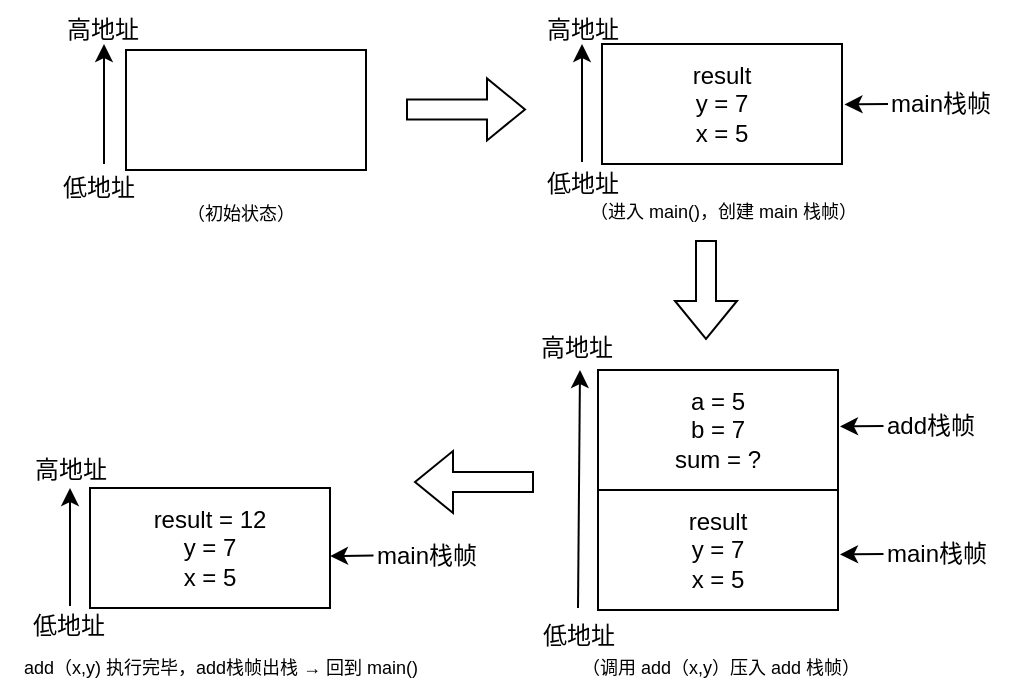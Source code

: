 <mxfile version="27.0.6">
  <diagram name="第 1 页" id="goHH-cacQclihP8tj52F">
    <mxGraphModel dx="837" dy="527" grid="1" gridSize="10" guides="1" tooltips="1" connect="1" arrows="1" fold="1" page="1" pageScale="1" pageWidth="827" pageHeight="1169" math="0" shadow="0">
      <root>
        <mxCell id="0" />
        <mxCell id="1" parent="0" />
        <mxCell id="A1xcJOFSYvoSN90yxSTT-1" value="" style="rounded=0;whiteSpace=wrap;html=1;" parent="1" vertex="1">
          <mxGeometry x="90" y="103" width="120" height="60" as="geometry" />
        </mxCell>
        <mxCell id="dSSBSxWVxvR64Uiz2ZRZ-1" value="a = 5&lt;br&gt;b = 7&lt;br&gt;sum = ?" style="rounded=0;whiteSpace=wrap;html=1;" parent="1" vertex="1">
          <mxGeometry x="326" y="263" width="120" height="60" as="geometry" />
        </mxCell>
        <mxCell id="dSSBSxWVxvR64Uiz2ZRZ-4" value="main栈帧" style="text;html=1;align=center;verticalAlign=middle;resizable=0;points=[];autosize=1;strokeColor=none;fillColor=none;" parent="1" vertex="1">
          <mxGeometry x="462" y="115" width="70" height="30" as="geometry" />
        </mxCell>
        <mxCell id="dSSBSxWVxvR64Uiz2ZRZ-8" value="" style="shape=flexArrow;endArrow=classic;html=1;rounded=0;" parent="1" edge="1">
          <mxGeometry width="50" height="50" relative="1" as="geometry">
            <mxPoint x="230" y="132.71" as="sourcePoint" />
            <mxPoint x="290" y="132.71" as="targetPoint" />
          </mxGeometry>
        </mxCell>
        <mxCell id="dSSBSxWVxvR64Uiz2ZRZ-9" value="result&lt;div&gt;y = 7&lt;/div&gt;&lt;div&gt;x = 5&lt;/div&gt;" style="rounded=0;whiteSpace=wrap;html=1;" parent="1" vertex="1">
          <mxGeometry x="326" y="323" width="120" height="60" as="geometry" />
        </mxCell>
        <mxCell id="dSSBSxWVxvR64Uiz2ZRZ-11" value="main栈帧" style="text;html=1;align=center;verticalAlign=middle;resizable=0;points=[];autosize=1;strokeColor=none;fillColor=none;" parent="1" vertex="1">
          <mxGeometry x="460" y="340" width="70" height="30" as="geometry" />
        </mxCell>
        <mxCell id="dSSBSxWVxvR64Uiz2ZRZ-12" value="" style="endArrow=classic;html=1;rounded=0;" parent="1" edge="1">
          <mxGeometry width="50" height="50" relative="1" as="geometry">
            <mxPoint x="316" y="382" as="sourcePoint" />
            <mxPoint x="317" y="263" as="targetPoint" />
          </mxGeometry>
        </mxCell>
        <mxCell id="dSSBSxWVxvR64Uiz2ZRZ-13" value="高地址" style="text;html=1;align=center;verticalAlign=middle;resizable=0;points=[];autosize=1;strokeColor=none;fillColor=none;" parent="1" vertex="1">
          <mxGeometry x="285" y="237" width="60" height="30" as="geometry" />
        </mxCell>
        <mxCell id="dSSBSxWVxvR64Uiz2ZRZ-14" value="低地址" style="text;html=1;align=center;verticalAlign=middle;resizable=0;points=[];autosize=1;strokeColor=none;fillColor=none;" parent="1" vertex="1">
          <mxGeometry x="286" y="381" width="60" height="30" as="geometry" />
        </mxCell>
        <mxCell id="dSSBSxWVxvR64Uiz2ZRZ-16" value="add栈帧" style="text;html=1;align=center;verticalAlign=middle;resizable=0;points=[];autosize=1;strokeColor=none;fillColor=none;" parent="1" vertex="1">
          <mxGeometry x="457" y="276" width="70" height="30" as="geometry" />
        </mxCell>
        <mxCell id="dSSBSxWVxvR64Uiz2ZRZ-18" value="高地址" style="text;html=1;align=center;verticalAlign=middle;resizable=0;points=[];autosize=1;strokeColor=none;fillColor=none;" parent="1" vertex="1">
          <mxGeometry x="48" y="78" width="60" height="30" as="geometry" />
        </mxCell>
        <mxCell id="dSSBSxWVxvR64Uiz2ZRZ-19" value="" style="edgeStyle=orthogonalEdgeStyle;rounded=0;orthogonalLoop=1;jettySize=auto;html=1;" parent="1" edge="1">
          <mxGeometry relative="1" as="geometry">
            <mxPoint x="79" y="160" as="sourcePoint" />
            <mxPoint x="79" y="100" as="targetPoint" />
          </mxGeometry>
        </mxCell>
        <mxCell id="dSSBSxWVxvR64Uiz2ZRZ-20" value="低地址" style="text;html=1;align=center;verticalAlign=middle;resizable=0;points=[];autosize=1;strokeColor=none;fillColor=none;" parent="1" vertex="1">
          <mxGeometry x="46" y="157" width="60" height="30" as="geometry" />
        </mxCell>
        <mxCell id="dSSBSxWVxvR64Uiz2ZRZ-21" value="result&lt;div&gt;y = 7&lt;/div&gt;&lt;div&gt;x = 5&lt;/div&gt;" style="rounded=0;whiteSpace=wrap;html=1;" parent="1" vertex="1">
          <mxGeometry x="328" y="100" width="120" height="60" as="geometry" />
        </mxCell>
        <mxCell id="dSSBSxWVxvR64Uiz2ZRZ-23" value="" style="endArrow=classic;html=1;rounded=0;" parent="1" edge="1">
          <mxGeometry width="50" height="50" relative="1" as="geometry">
            <mxPoint x="318" y="159" as="sourcePoint" />
            <mxPoint x="318" y="100" as="targetPoint" />
          </mxGeometry>
        </mxCell>
        <mxCell id="dSSBSxWVxvR64Uiz2ZRZ-24" value="高地址" style="text;html=1;align=center;verticalAlign=middle;resizable=0;points=[];autosize=1;strokeColor=none;fillColor=none;" parent="1" vertex="1">
          <mxGeometry x="288" y="78" width="60" height="30" as="geometry" />
        </mxCell>
        <mxCell id="dSSBSxWVxvR64Uiz2ZRZ-25" value="低地址" style="text;html=1;align=center;verticalAlign=middle;resizable=0;points=[];autosize=1;strokeColor=none;fillColor=none;" parent="1" vertex="1">
          <mxGeometry x="288" y="155" width="60" height="30" as="geometry" />
        </mxCell>
        <mxCell id="dSSBSxWVxvR64Uiz2ZRZ-26" value="" style="shape=flexArrow;endArrow=classic;html=1;rounded=0;" parent="1" edge="1">
          <mxGeometry width="50" height="50" relative="1" as="geometry">
            <mxPoint x="380" y="198" as="sourcePoint" />
            <mxPoint x="380" y="248" as="targetPoint" />
          </mxGeometry>
        </mxCell>
        <mxCell id="dSSBSxWVxvR64Uiz2ZRZ-27" value="" style="shape=flexArrow;endArrow=classic;html=1;rounded=0;" parent="1" edge="1">
          <mxGeometry width="50" height="50" relative="1" as="geometry">
            <mxPoint x="294" y="319" as="sourcePoint" />
            <mxPoint x="234" y="319" as="targetPoint" />
          </mxGeometry>
        </mxCell>
        <mxCell id="dSSBSxWVxvR64Uiz2ZRZ-28" value="main栈帧" style="text;html=1;align=center;verticalAlign=middle;resizable=0;points=[];autosize=1;strokeColor=none;fillColor=none;" parent="1" vertex="1">
          <mxGeometry x="205" y="341" width="70" height="30" as="geometry" />
        </mxCell>
        <mxCell id="dSSBSxWVxvR64Uiz2ZRZ-29" value="result = 12&lt;div&gt;y = 7&lt;/div&gt;&lt;div&gt;x = 5&lt;/div&gt;" style="rounded=0;whiteSpace=wrap;html=1;" parent="1" vertex="1">
          <mxGeometry x="72" y="322" width="120" height="60" as="geometry" />
        </mxCell>
        <mxCell id="dSSBSxWVxvR64Uiz2ZRZ-30" value="" style="endArrow=classic;html=1;rounded=0;entryX=1;entryY=0.667;entryDx=0;entryDy=0;entryPerimeter=0;exitX=-0.018;exitY=0.426;exitDx=0;exitDy=0;exitPerimeter=0;" parent="1" edge="1">
          <mxGeometry width="50" height="50" relative="1" as="geometry">
            <mxPoint x="213.74" y="355.78" as="sourcePoint" />
            <mxPoint x="192" y="356.02" as="targetPoint" />
          </mxGeometry>
        </mxCell>
        <mxCell id="dSSBSxWVxvR64Uiz2ZRZ-31" value="" style="endArrow=classic;html=1;rounded=0;" parent="1" edge="1">
          <mxGeometry width="50" height="50" relative="1" as="geometry">
            <mxPoint x="62" y="381" as="sourcePoint" />
            <mxPoint x="62" y="322" as="targetPoint" />
          </mxGeometry>
        </mxCell>
        <mxCell id="dSSBSxWVxvR64Uiz2ZRZ-32" value="高地址" style="text;html=1;align=center;verticalAlign=middle;resizable=0;points=[];autosize=1;strokeColor=none;fillColor=none;" parent="1" vertex="1">
          <mxGeometry x="32" y="298" width="60" height="30" as="geometry" />
        </mxCell>
        <mxCell id="dSSBSxWVxvR64Uiz2ZRZ-33" value="低地址" style="text;html=1;align=center;verticalAlign=middle;resizable=0;points=[];autosize=1;strokeColor=none;fillColor=none;" parent="1" vertex="1">
          <mxGeometry x="31" y="376" width="60" height="30" as="geometry" />
        </mxCell>
        <mxCell id="dSSBSxWVxvR64Uiz2ZRZ-34" value="&lt;font style=&quot;font-size: 9px;&quot;&gt;（初始状态）&lt;/font&gt;" style="text;html=1;align=center;verticalAlign=middle;resizable=0;points=[];autosize=1;strokeColor=none;fillColor=none;" parent="1" vertex="1">
          <mxGeometry x="107" y="169" width="80" height="30" as="geometry" />
        </mxCell>
        <mxCell id="dSSBSxWVxvR64Uiz2ZRZ-35" value="&lt;font style=&quot;font-size: 9px;&quot;&gt;（进入 main()，创建 main 栈帧）&lt;/font&gt;" style="text;whiteSpace=wrap;html=1;" parent="1" vertex="1">
          <mxGeometry x="320" y="169" width="190" height="26" as="geometry" />
        </mxCell>
        <mxCell id="dSSBSxWVxvR64Uiz2ZRZ-36" value="&lt;font style=&quot;font-size: 9px;&quot;&gt;（调用 add（x,y）压入 add 栈帧）&lt;/font&gt;" style="text;html=1;align=center;verticalAlign=middle;resizable=0;points=[];autosize=1;strokeColor=none;fillColor=none;" parent="1" vertex="1">
          <mxGeometry x="307" y="396" width="160" height="30" as="geometry" />
        </mxCell>
        <mxCell id="dSSBSxWVxvR64Uiz2ZRZ-37" value="&lt;font style=&quot;font-size: 9px;&quot;&gt;add（x,y) 执行完毕，add栈帧出栈 → 回到 main()&lt;/font&gt;" style="text;html=1;align=center;verticalAlign=middle;resizable=0;points=[];autosize=1;strokeColor=none;fillColor=none;" parent="1" vertex="1">
          <mxGeometry x="27" y="396" width="220" height="30" as="geometry" />
        </mxCell>
        <mxCell id="dSSBSxWVxvR64Uiz2ZRZ-40" value="" style="endArrow=classic;html=1;rounded=0;entryX=1;entryY=0.667;entryDx=0;entryDy=0;entryPerimeter=0;exitX=-0.018;exitY=0.426;exitDx=0;exitDy=0;exitPerimeter=0;" parent="1" edge="1">
          <mxGeometry width="50" height="50" relative="1" as="geometry">
            <mxPoint x="468.74" y="291" as="sourcePoint" />
            <mxPoint x="447" y="291.24" as="targetPoint" />
          </mxGeometry>
        </mxCell>
        <mxCell id="dSSBSxWVxvR64Uiz2ZRZ-41" value="" style="endArrow=classic;html=1;rounded=0;entryX=1;entryY=0.667;entryDx=0;entryDy=0;entryPerimeter=0;exitX=-0.018;exitY=0.426;exitDx=0;exitDy=0;exitPerimeter=0;" parent="1" edge="1">
          <mxGeometry width="50" height="50" relative="1" as="geometry">
            <mxPoint x="468.74" y="355" as="sourcePoint" />
            <mxPoint x="447" y="355.24" as="targetPoint" />
          </mxGeometry>
        </mxCell>
        <mxCell id="dSSBSxWVxvR64Uiz2ZRZ-42" value="" style="endArrow=classic;html=1;rounded=0;entryX=1;entryY=0.667;entryDx=0;entryDy=0;entryPerimeter=0;exitX=-0.018;exitY=0.426;exitDx=0;exitDy=0;exitPerimeter=0;" parent="1" edge="1">
          <mxGeometry width="50" height="50" relative="1" as="geometry">
            <mxPoint x="471" y="130" as="sourcePoint" />
            <mxPoint x="449.26" y="130.24" as="targetPoint" />
          </mxGeometry>
        </mxCell>
      </root>
    </mxGraphModel>
  </diagram>
</mxfile>
